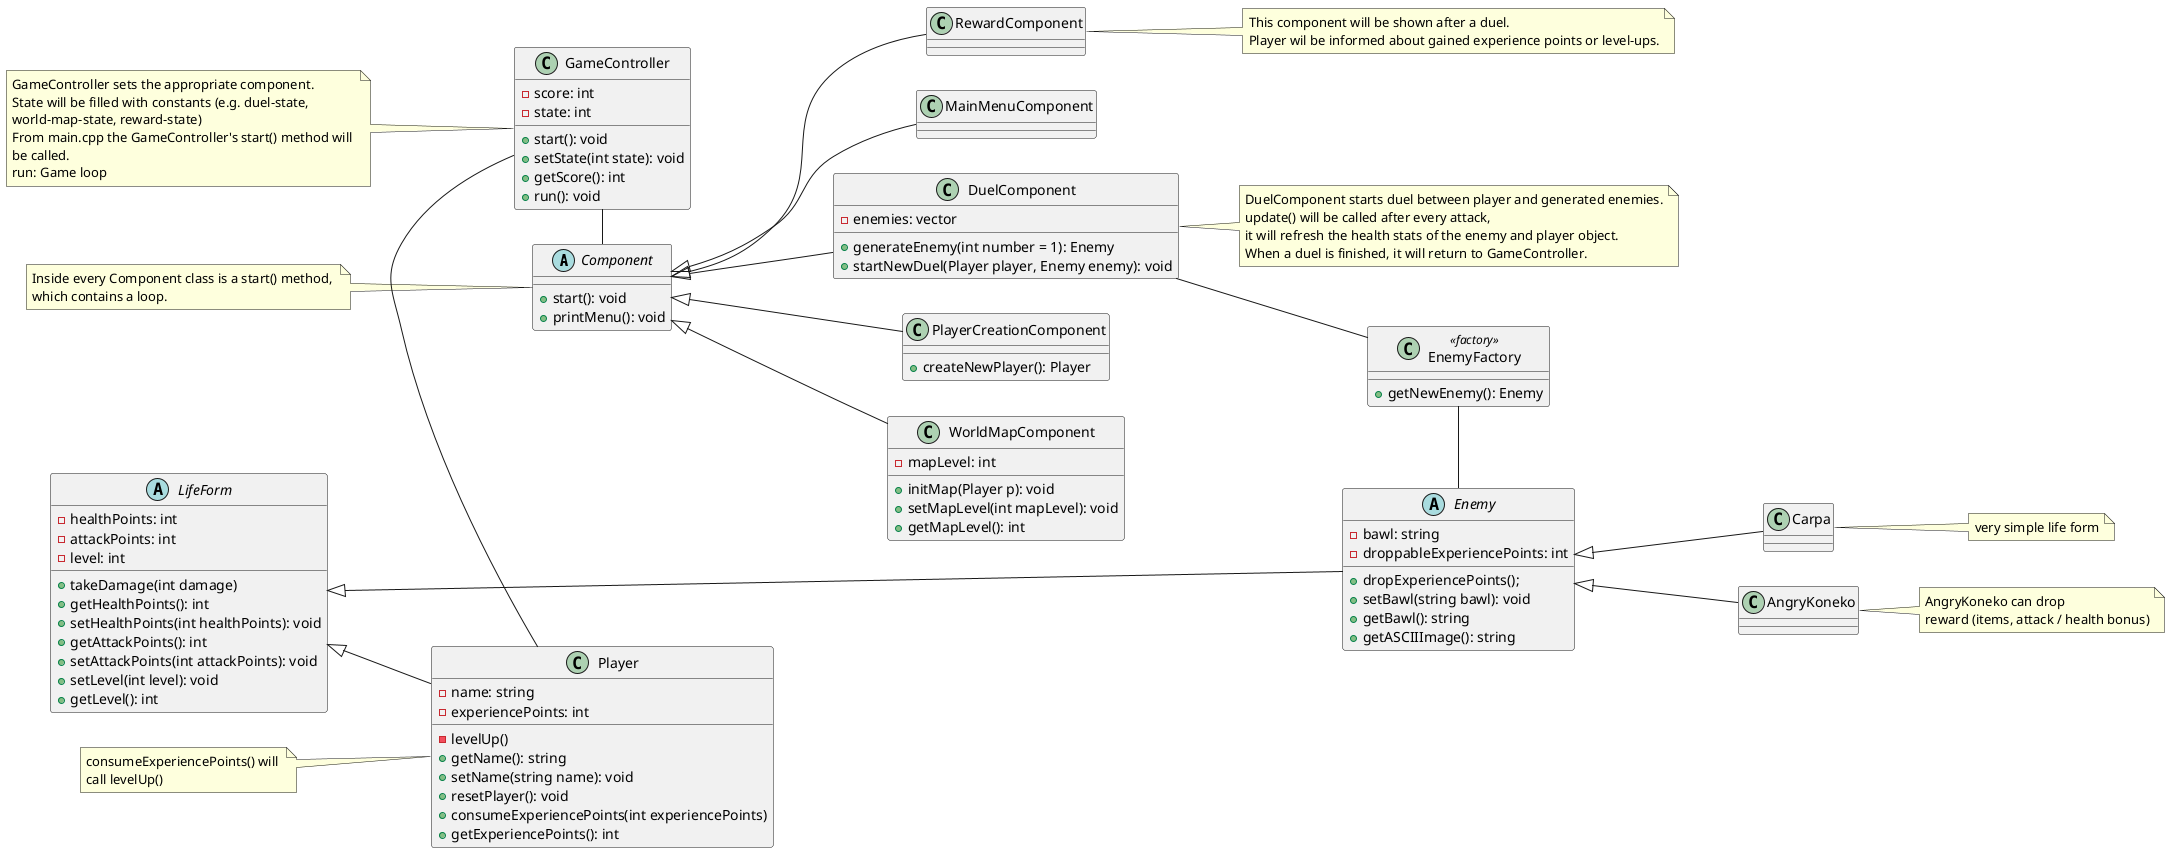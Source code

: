 @startuml Class-Diagram-Koneko-Duel

left to right direction

abstract class Component {
    + start(): void
    + printMenu(): void
}
note left
    Inside every Component class is a start() method, 
    which contains a loop.
end note

class MainMenuComponent {

}

class DuelComponent {
    - enemies: vector
    + generateEnemy(int number = 1): Enemy
    + startNewDuel(Player player, Enemy enemy): void
}

note right
    DuelComponent starts duel between player and generated enemies.
    update() will be called after every attack,
    it will refresh the health stats of the enemy and player object.
    When a duel is finished, it will return to GameController.
end note

class PlayerCreationComponent {
    + createNewPlayer(): Player
}

class WorldMapComponent {
    - mapLevel: int
    + initMap(Player p): void
    + setMapLevel(int mapLevel): void
    + getMapLevel(): int
}

class RewardComponent {

}

note right
This component will be shown after a duel.
Player wil be informed about gained experience points or level-ups.
end note

abstract class LifeForm {
    - healthPoints: int
    - attackPoints: int
    - level: int
    + takeDamage(int damage)
    + getHealthPoints(): int
    + setHealthPoints(int healthPoints): void
    + getAttackPoints(): int
    + setAttackPoints(int attackPoints): void
    + setLevel(int level): void
    + getLevel(): int
}

class Player {
    - name: string
    - experiencePoints: int
    - levelUp()
    + getName(): string
    + setName(string name): void
    + resetPlayer(): void
    + consumeExperiencePoints(int experiencePoints)
    + getExperiencePoints(): int
}

note left 
    consumeExperiencePoints() will 
    call levelUp()
end note

abstract class Enemy {
    - bawl: string
    - droppableExperiencePoints: int
    + dropExperiencePoints();
    + setBawl(string bawl): void
    + getBawl(): string
    + getASCIIImage(): string
}

class EnemyFactory <<factory>> {
    + getNewEnemy(): Enemy
}

class Carpa {
}

note right
    very simple life form
end note

class AngryKoneko {
}

note right
    AngryKoneko can drop 
    reward (items, attack / health bonus)
end note

class GameController {
    - score: int
    - state: int
    + start(): void
    + setState(int state): void
    + getScore(): int
    + run(): void
}

note left
    GameController sets the appropriate component.
    State will be filled with constants (e.g. duel-state,
    world-map-state, reward-state)
    From main.cpp the GameController's start() method will 
    be called.
    run: Game loop
end note

' Relations
Component <|-- MainMenuComponent
Component <|-- DuelComponent
Component <|-- WorldMapComponent
Component <|-- RewardComponent
Component <|-- PlayerCreationComponent

LifeForm <|-- Player
LifeForm <|-- Enemy

EnemyFactory - Enemy
Enemy <|-- Carpa
Enemy <|-- AngryKoneko

GameController - Player
GameController - Component

DuelComponent -- EnemyFactory

@enduml
